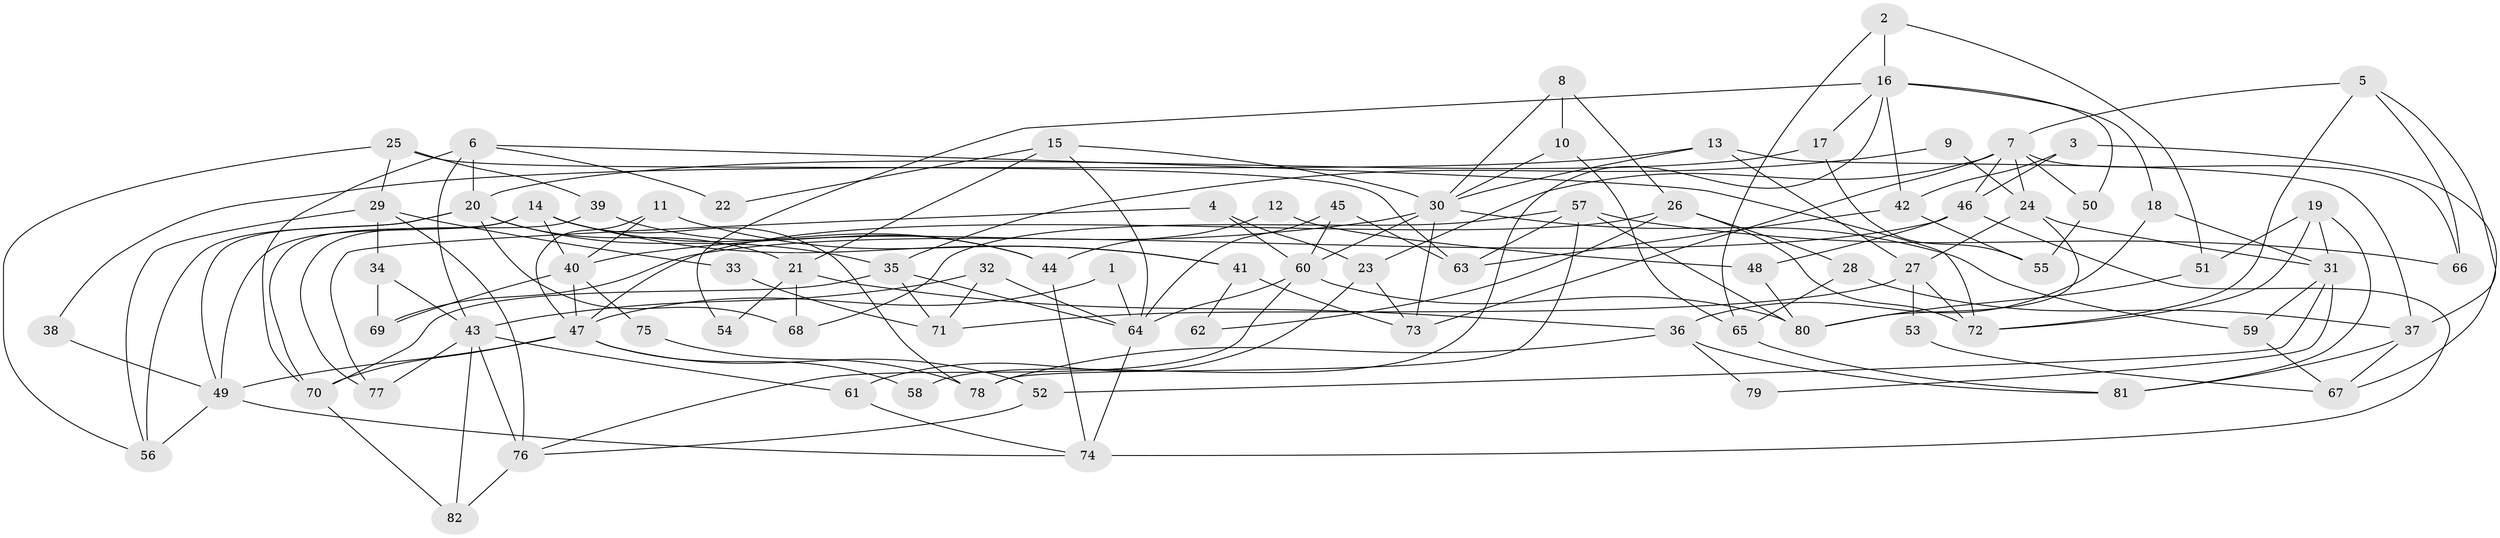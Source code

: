 // coarse degree distribution, {7: 0.06896551724137931, 6: 0.15517241379310345, 4: 0.1724137931034483, 2: 0.1724137931034483, 5: 0.22413793103448276, 3: 0.13793103448275862, 9: 0.017241379310344827, 8: 0.05172413793103448}
// Generated by graph-tools (version 1.1) at 2025/37/03/04/25 23:37:04]
// undirected, 82 vertices, 164 edges
graph export_dot {
  node [color=gray90,style=filled];
  1;
  2;
  3;
  4;
  5;
  6;
  7;
  8;
  9;
  10;
  11;
  12;
  13;
  14;
  15;
  16;
  17;
  18;
  19;
  20;
  21;
  22;
  23;
  24;
  25;
  26;
  27;
  28;
  29;
  30;
  31;
  32;
  33;
  34;
  35;
  36;
  37;
  38;
  39;
  40;
  41;
  42;
  43;
  44;
  45;
  46;
  47;
  48;
  49;
  50;
  51;
  52;
  53;
  54;
  55;
  56;
  57;
  58;
  59;
  60;
  61;
  62;
  63;
  64;
  65;
  66;
  67;
  68;
  69;
  70;
  71;
  72;
  73;
  74;
  75;
  76;
  77;
  78;
  79;
  80;
  81;
  82;
  1 -- 64;
  1 -- 47;
  2 -- 16;
  2 -- 65;
  2 -- 51;
  3 -- 42;
  3 -- 46;
  3 -- 67;
  4 -- 77;
  4 -- 60;
  4 -- 23;
  5 -- 37;
  5 -- 7;
  5 -- 66;
  5 -- 72;
  6 -- 72;
  6 -- 20;
  6 -- 22;
  6 -- 43;
  6 -- 70;
  7 -- 24;
  7 -- 23;
  7 -- 46;
  7 -- 50;
  7 -- 66;
  7 -- 73;
  8 -- 26;
  8 -- 30;
  8 -- 10;
  9 -- 35;
  9 -- 24;
  10 -- 30;
  10 -- 65;
  11 -- 47;
  11 -- 40;
  11 -- 41;
  12 -- 48;
  12 -- 44;
  13 -- 30;
  13 -- 27;
  13 -- 37;
  13 -- 38;
  14 -- 70;
  14 -- 40;
  14 -- 41;
  14 -- 44;
  14 -- 49;
  14 -- 78;
  15 -- 30;
  15 -- 64;
  15 -- 21;
  15 -- 22;
  16 -- 50;
  16 -- 18;
  16 -- 17;
  16 -- 42;
  16 -- 54;
  16 -- 58;
  17 -- 20;
  17 -- 55;
  18 -- 36;
  18 -- 31;
  19 -- 31;
  19 -- 51;
  19 -- 72;
  19 -- 81;
  20 -- 56;
  20 -- 21;
  20 -- 35;
  20 -- 49;
  20 -- 68;
  21 -- 36;
  21 -- 54;
  21 -- 68;
  23 -- 73;
  23 -- 61;
  24 -- 31;
  24 -- 27;
  24 -- 80;
  25 -- 63;
  25 -- 56;
  25 -- 29;
  25 -- 39;
  26 -- 72;
  26 -- 47;
  26 -- 28;
  26 -- 62;
  27 -- 71;
  27 -- 72;
  27 -- 53;
  28 -- 37;
  28 -- 65;
  29 -- 76;
  29 -- 33;
  29 -- 34;
  29 -- 56;
  30 -- 40;
  30 -- 73;
  30 -- 59;
  30 -- 60;
  31 -- 52;
  31 -- 59;
  31 -- 79;
  32 -- 64;
  32 -- 43;
  32 -- 71;
  33 -- 71;
  34 -- 43;
  34 -- 69;
  35 -- 64;
  35 -- 70;
  35 -- 71;
  36 -- 81;
  36 -- 78;
  36 -- 79;
  37 -- 81;
  37 -- 67;
  38 -- 49;
  39 -- 44;
  39 -- 77;
  40 -- 69;
  40 -- 47;
  40 -- 75;
  41 -- 62;
  41 -- 73;
  42 -- 63;
  42 -- 55;
  43 -- 76;
  43 -- 61;
  43 -- 77;
  43 -- 82;
  44 -- 74;
  45 -- 64;
  45 -- 60;
  45 -- 63;
  46 -- 74;
  46 -- 48;
  46 -- 69;
  47 -- 70;
  47 -- 49;
  47 -- 52;
  47 -- 58;
  48 -- 80;
  49 -- 56;
  49 -- 74;
  50 -- 55;
  51 -- 80;
  52 -- 76;
  53 -- 67;
  57 -- 68;
  57 -- 66;
  57 -- 63;
  57 -- 78;
  57 -- 80;
  59 -- 67;
  60 -- 80;
  60 -- 64;
  60 -- 76;
  61 -- 74;
  64 -- 74;
  65 -- 81;
  70 -- 82;
  75 -- 78;
  76 -- 82;
}
